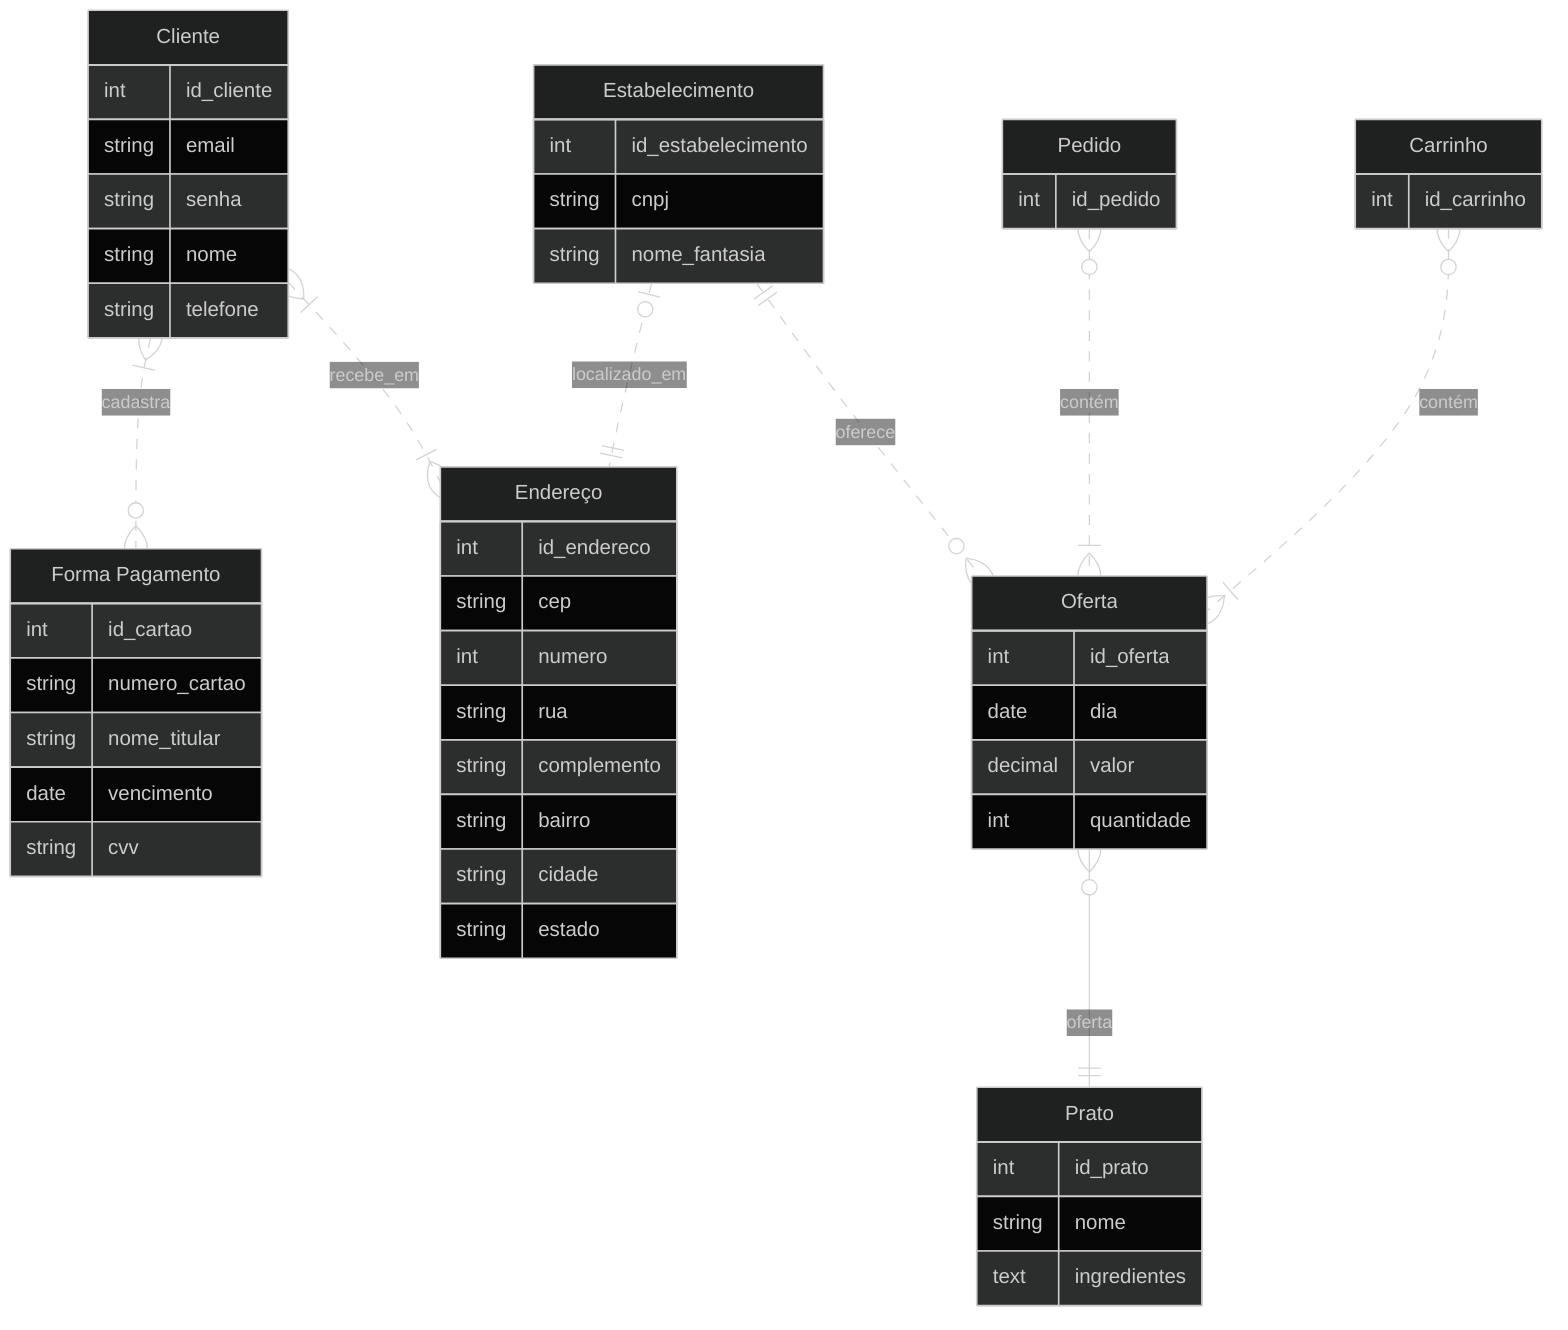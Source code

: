 ---
config:
  theme: dark
---
erDiagram
  Cliente {
    int id_cliente
    string email
    string senha
    string nome
    string telefone
  }

  Forma_Pagamento["Forma Pagamento"]  {
    int id_cartao
    string numero_cartao
    string nome_titular
    date vencimento
    string cvv
  }

  Estabelecimento {
    int id_estabelecimento
    string cnpj
    string nome_fantasia
  }

  Endereco["Endereço"] {
    int id_endereco
    string cep
    int numero
    string rua
    string complemento
    string bairro
    string cidade
    string estado
  }

  Prato {
    int id_prato
    string nome
    text ingredientes
  }

  Pedido {
    int id_pedido
  }

  Oferta {
    int id_oferta
    date dia
    decimal valor
    int quantidade
  }

  Carrinho {
    int id_carrinho
  }

  Cliente }|..o{ Forma_Pagamento : cadastra
  Estabelecimento |o..|| Endereco : localizado_em
  Cliente }|..|{ Endereco : recebe_em
  Estabelecimento ||..o{ Oferta : oferece
  Oferta }o--|| Prato : oferta
  Pedido }o..|{ Oferta : "contém"
  Carrinho }o..|{ Oferta : "contém"